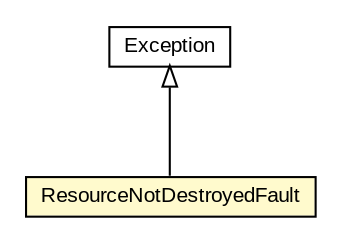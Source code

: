 #!/usr/local/bin/dot
#
# Class diagram 
# Generated by UMLGraph version R5_6-24-gf6e263 (http://www.umlgraph.org/)
#

digraph G {
	edge [fontname="arial",fontsize=10,labelfontname="arial",labelfontsize=10];
	node [fontname="arial",fontsize=10,shape=plaintext];
	nodesep=0.25;
	ranksep=0.5;
	// org.oasis_open.docs.wsn.brw_2.ResourceNotDestroyedFault
	c1006378 [label=<<table title="org.oasis_open.docs.wsn.brw_2.ResourceNotDestroyedFault" border="0" cellborder="1" cellspacing="0" cellpadding="2" port="p" bgcolor="lemonChiffon" href="./ResourceNotDestroyedFault.html">
		<tr><td><table border="0" cellspacing="0" cellpadding="1">
<tr><td align="center" balign="center"> ResourceNotDestroyedFault </td></tr>
		</table></td></tr>
		</table>>, URL="./ResourceNotDestroyedFault.html", fontname="arial", fontcolor="black", fontsize=10.0];
	//org.oasis_open.docs.wsn.brw_2.ResourceNotDestroyedFault extends java.lang.Exception
	c1007497:p -> c1006378:p [dir=back,arrowtail=empty];
	// java.lang.Exception
	c1007497 [label=<<table title="java.lang.Exception" border="0" cellborder="1" cellspacing="0" cellpadding="2" port="p" href="http://java.sun.com/j2se/1.4.2/docs/api/java/lang/Exception.html">
		<tr><td><table border="0" cellspacing="0" cellpadding="1">
<tr><td align="center" balign="center"> Exception </td></tr>
		</table></td></tr>
		</table>>, URL="http://java.sun.com/j2se/1.4.2/docs/api/java/lang/Exception.html", fontname="arial", fontcolor="black", fontsize=10.0];
}

